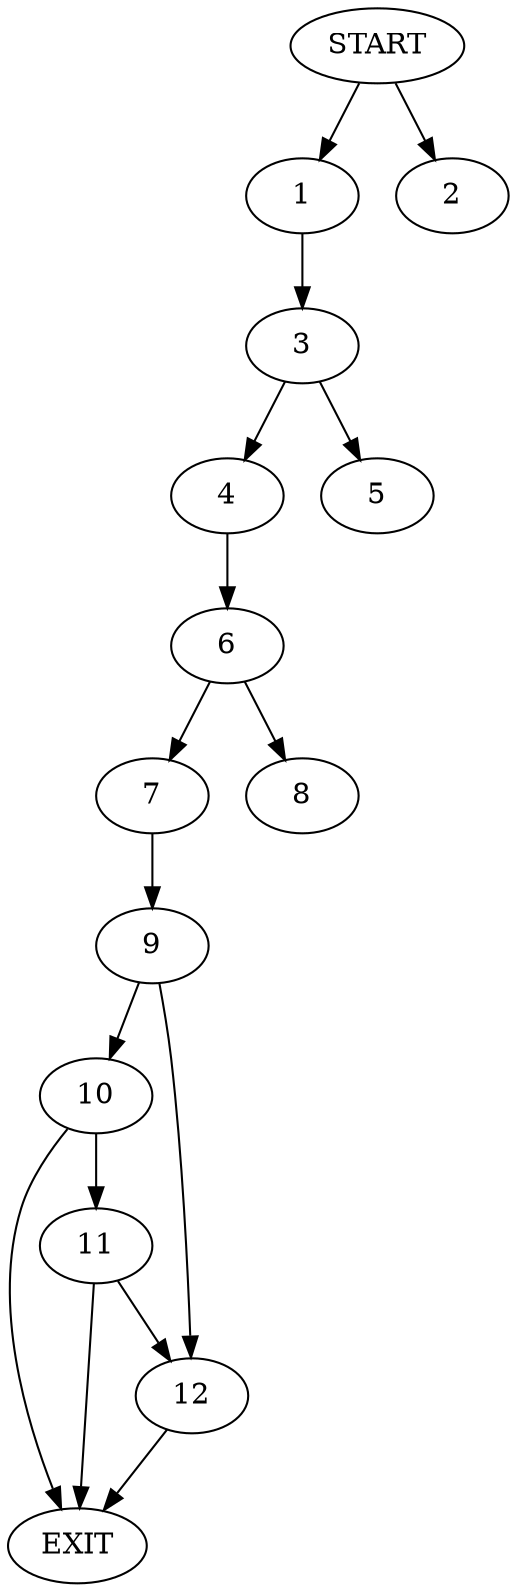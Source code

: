 digraph { 
0 [label="START"];
1;
2;
3;
4;
5;
6;
7;
8;
9;
10;
11;
12;
13[label="EXIT"];
0 -> 1;
0 -> 2;
1 -> 3;
3 -> 4;
3 -> 5;
4 -> 6;
6 -> 7;
6 -> 8;
7 -> 9;
9 -> 12;
9 -> 10;
10 -> 11;
10 -> 13;
11 -> 12;
11 -> 13;
12 -> 13;
}